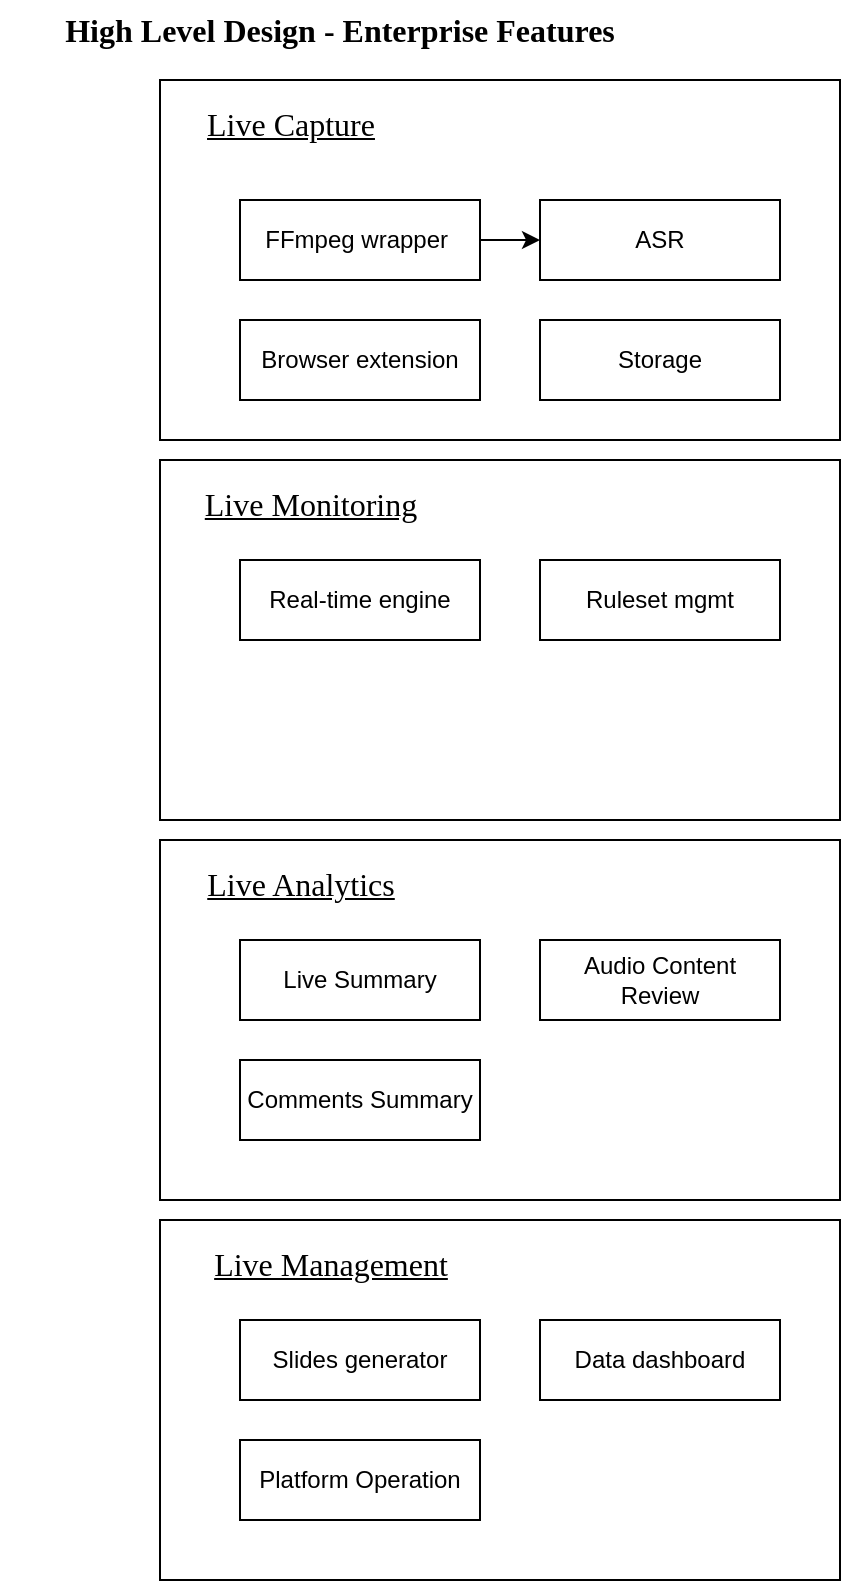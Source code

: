 <mxfile version="21.6.1" type="github">
  <diagram name="Page-1" id="44zZPaApqiIUt-cTQp_n">
    <mxGraphModel dx="949" dy="606" grid="1" gridSize="10" guides="1" tooltips="1" connect="1" arrows="1" fold="1" page="1" pageScale="1" pageWidth="850" pageHeight="1100" math="0" shadow="0">
      <root>
        <mxCell id="0" />
        <mxCell id="1" parent="0" />
        <mxCell id="f6qxGxTqfRxDjlEGLXbx-34" value="" style="group" vertex="1" connectable="0" parent="1">
          <mxGeometry x="160" y="270" width="340" height="180" as="geometry" />
        </mxCell>
        <mxCell id="f6qxGxTqfRxDjlEGLXbx-35" value="" style="rounded=0;whiteSpace=wrap;html=1;" vertex="1" parent="f6qxGxTqfRxDjlEGLXbx-34">
          <mxGeometry width="340" height="180" as="geometry" />
        </mxCell>
        <mxCell id="f6qxGxTqfRxDjlEGLXbx-36" value="&lt;font face=&quot;Tahoma&quot; style=&quot;font-size: 16px; font-weight: normal;&quot;&gt;&lt;u&gt;Live Monitoring&lt;/u&gt;&lt;/font&gt;" style="text;strokeColor=none;fillColor=none;html=1;fontSize=24;fontStyle=1;verticalAlign=middle;align=center;" vertex="1" parent="f6qxGxTqfRxDjlEGLXbx-34">
          <mxGeometry x="20" y="10" width="110" height="20" as="geometry" />
        </mxCell>
        <mxCell id="f6qxGxTqfRxDjlEGLXbx-19" value="Real-time engine" style="rounded=0;whiteSpace=wrap;html=1;" vertex="1" parent="f6qxGxTqfRxDjlEGLXbx-34">
          <mxGeometry x="40" y="50" width="120" height="40" as="geometry" />
        </mxCell>
        <mxCell id="f6qxGxTqfRxDjlEGLXbx-37" value="Ruleset mgmt" style="rounded=0;whiteSpace=wrap;html=1;" vertex="1" parent="f6qxGxTqfRxDjlEGLXbx-34">
          <mxGeometry x="190" y="50" width="120" height="40" as="geometry" />
        </mxCell>
        <mxCell id="f6qxGxTqfRxDjlEGLXbx-33" value="" style="group" vertex="1" connectable="0" parent="1">
          <mxGeometry x="160" y="80" width="340" height="180" as="geometry" />
        </mxCell>
        <mxCell id="f6qxGxTqfRxDjlEGLXbx-31" value="" style="rounded=0;whiteSpace=wrap;html=1;" vertex="1" parent="f6qxGxTqfRxDjlEGLXbx-33">
          <mxGeometry width="340" height="180" as="geometry" />
        </mxCell>
        <mxCell id="f6qxGxTqfRxDjlEGLXbx-32" value="&lt;font face=&quot;Tahoma&quot; style=&quot;font-size: 16px; font-weight: normal;&quot;&gt;&lt;u&gt;Live Capture&lt;/u&gt;&lt;/font&gt;" style="text;strokeColor=none;fillColor=none;html=1;fontSize=24;fontStyle=1;verticalAlign=middle;align=center;" vertex="1" parent="f6qxGxTqfRxDjlEGLXbx-33">
          <mxGeometry x="20" y="10" width="90" height="20" as="geometry" />
        </mxCell>
        <mxCell id="f6qxGxTqfRxDjlEGLXbx-7" value="Browser extension" style="rounded=0;whiteSpace=wrap;html=1;" vertex="1" parent="f6qxGxTqfRxDjlEGLXbx-33">
          <mxGeometry x="40" y="120" width="120" height="40" as="geometry" />
        </mxCell>
        <mxCell id="f6qxGxTqfRxDjlEGLXbx-3" value="FFmpeg wrapper&amp;nbsp;" style="rounded=0;whiteSpace=wrap;html=1;" vertex="1" parent="f6qxGxTqfRxDjlEGLXbx-33">
          <mxGeometry x="40" y="60" width="120" height="40" as="geometry" />
        </mxCell>
        <mxCell id="f6qxGxTqfRxDjlEGLXbx-25" value="Storage" style="rounded=0;whiteSpace=wrap;html=1;" vertex="1" parent="f6qxGxTqfRxDjlEGLXbx-33">
          <mxGeometry x="190" y="120" width="120" height="40" as="geometry" />
        </mxCell>
        <mxCell id="f6qxGxTqfRxDjlEGLXbx-9" value="ASR" style="rounded=0;whiteSpace=wrap;html=1;" vertex="1" parent="f6qxGxTqfRxDjlEGLXbx-33">
          <mxGeometry x="190" y="60" width="120" height="40" as="geometry" />
        </mxCell>
        <mxCell id="f6qxGxTqfRxDjlEGLXbx-11" style="edgeStyle=orthogonalEdgeStyle;rounded=0;orthogonalLoop=1;jettySize=auto;html=1;entryX=0;entryY=0.5;entryDx=0;entryDy=0;" edge="1" parent="f6qxGxTqfRxDjlEGLXbx-33" source="f6qxGxTqfRxDjlEGLXbx-3" target="f6qxGxTqfRxDjlEGLXbx-9">
          <mxGeometry relative="1" as="geometry" />
        </mxCell>
        <mxCell id="f6qxGxTqfRxDjlEGLXbx-1" value="High Level Design - Enterprise Features" style="text;html=1;strokeColor=none;fillColor=none;align=center;verticalAlign=middle;whiteSpace=wrap;rounded=0;fontFamily=Tahoma;fontSize=16;fontStyle=1" vertex="1" parent="1">
          <mxGeometry x="80" y="40" width="340" height="30" as="geometry" />
        </mxCell>
        <mxCell id="f6qxGxTqfRxDjlEGLXbx-38" value="" style="group" vertex="1" connectable="0" parent="1">
          <mxGeometry x="160" y="460" width="340" height="180" as="geometry" />
        </mxCell>
        <mxCell id="f6qxGxTqfRxDjlEGLXbx-39" value="" style="rounded=0;whiteSpace=wrap;html=1;" vertex="1" parent="f6qxGxTqfRxDjlEGLXbx-38">
          <mxGeometry width="340" height="180" as="geometry" />
        </mxCell>
        <mxCell id="f6qxGxTqfRxDjlEGLXbx-40" value="&lt;font face=&quot;Tahoma&quot; style=&quot;font-size: 16px; font-weight: normal;&quot;&gt;&lt;u&gt;Live Analytics&lt;/u&gt;&lt;/font&gt;" style="text;strokeColor=none;fillColor=none;html=1;fontSize=24;fontStyle=1;verticalAlign=middle;align=center;" vertex="1" parent="f6qxGxTqfRxDjlEGLXbx-38">
          <mxGeometry x="20" y="10" width="100" height="20" as="geometry" />
        </mxCell>
        <mxCell id="f6qxGxTqfRxDjlEGLXbx-15" value="Live Summary" style="rounded=0;whiteSpace=wrap;html=1;" vertex="1" parent="f6qxGxTqfRxDjlEGLXbx-38">
          <mxGeometry x="40" y="50" width="120" height="40" as="geometry" />
        </mxCell>
        <mxCell id="f6qxGxTqfRxDjlEGLXbx-17" value="Audio Content Review" style="rounded=0;whiteSpace=wrap;html=1;" vertex="1" parent="f6qxGxTqfRxDjlEGLXbx-38">
          <mxGeometry x="190" y="50" width="120" height="40" as="geometry" />
        </mxCell>
        <mxCell id="f6qxGxTqfRxDjlEGLXbx-18" value="Comments Summary" style="rounded=0;whiteSpace=wrap;html=1;" vertex="1" parent="f6qxGxTqfRxDjlEGLXbx-38">
          <mxGeometry x="40" y="110" width="120" height="40" as="geometry" />
        </mxCell>
        <mxCell id="f6qxGxTqfRxDjlEGLXbx-44" value="" style="group" vertex="1" connectable="0" parent="1">
          <mxGeometry x="160" y="650" width="340" height="180" as="geometry" />
        </mxCell>
        <mxCell id="f6qxGxTqfRxDjlEGLXbx-45" value="" style="rounded=0;whiteSpace=wrap;html=1;" vertex="1" parent="f6qxGxTqfRxDjlEGLXbx-44">
          <mxGeometry width="340" height="180" as="geometry" />
        </mxCell>
        <mxCell id="f6qxGxTqfRxDjlEGLXbx-46" value="&lt;font face=&quot;Tahoma&quot; style=&quot;font-size: 16px; font-weight: normal;&quot;&gt;&lt;u&gt;Live Management&lt;/u&gt;&lt;/font&gt;" style="text;strokeColor=none;fillColor=none;html=1;fontSize=24;fontStyle=1;verticalAlign=middle;align=center;" vertex="1" parent="f6qxGxTqfRxDjlEGLXbx-44">
          <mxGeometry x="20" y="10" width="130" height="20" as="geometry" />
        </mxCell>
        <mxCell id="f6qxGxTqfRxDjlEGLXbx-22" value="Slides generator" style="rounded=0;whiteSpace=wrap;html=1;" vertex="1" parent="f6qxGxTqfRxDjlEGLXbx-44">
          <mxGeometry x="40" y="50" width="120" height="40" as="geometry" />
        </mxCell>
        <mxCell id="f6qxGxTqfRxDjlEGLXbx-43" value="Data dashboard" style="rounded=0;whiteSpace=wrap;html=1;" vertex="1" parent="f6qxGxTqfRxDjlEGLXbx-44">
          <mxGeometry x="190" y="50" width="120" height="40" as="geometry" />
        </mxCell>
        <mxCell id="f6qxGxTqfRxDjlEGLXbx-24" value="Platform Operation" style="rounded=0;whiteSpace=wrap;html=1;" vertex="1" parent="f6qxGxTqfRxDjlEGLXbx-44">
          <mxGeometry x="40" y="110" width="120" height="40" as="geometry" />
        </mxCell>
      </root>
    </mxGraphModel>
  </diagram>
</mxfile>
